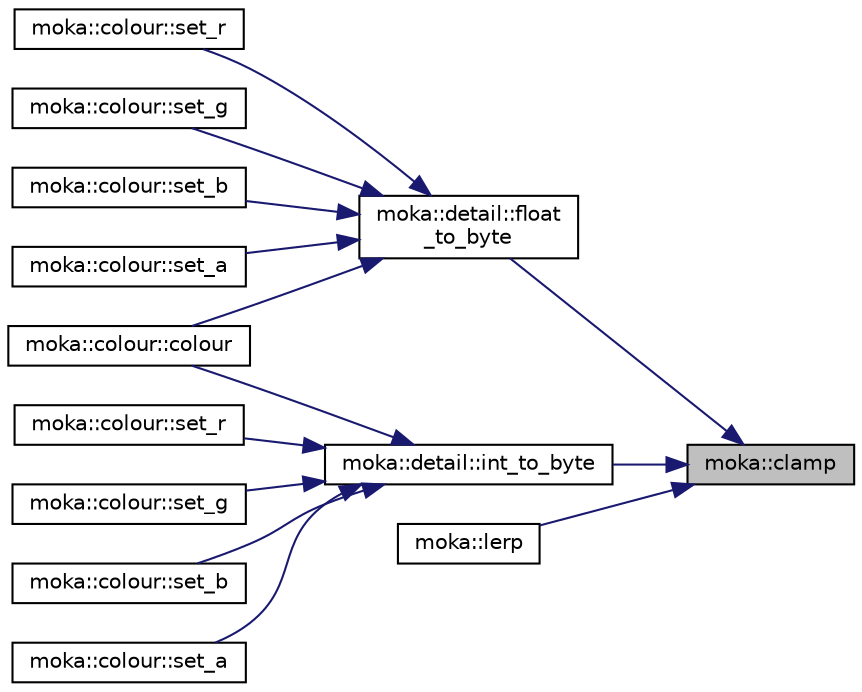 digraph "moka::clamp"
{
 // LATEX_PDF_SIZE
  edge [fontname="Helvetica",fontsize="10",labelfontname="Helvetica",labelfontsize="10"];
  node [fontname="Helvetica",fontsize="10",shape=record];
  rankdir="RL";
  Node1 [label="moka::clamp",height=0.2,width=0.4,color="black", fillcolor="grey75", style="filled", fontcolor="black",tooltip=" "];
  Node1 -> Node2 [dir="back",color="midnightblue",fontsize="10",style="solid",fontname="Helvetica"];
  Node2 [label="moka::detail::float\l_to_byte",height=0.2,width=0.4,color="black", fillcolor="white", style="filled",URL="$namespacemoka_1_1detail.html#ae7d7310f93779c41997daa340c988dd9",tooltip=" "];
  Node2 -> Node3 [dir="back",color="midnightblue",fontsize="10",style="solid",fontname="Helvetica"];
  Node3 [label="moka::colour::colour",height=0.2,width=0.4,color="black", fillcolor="white", style="filled",URL="$classmoka_1_1colour.html#ad01b6d1af210de8289c0add5a3d1be04",tooltip=" "];
  Node2 -> Node4 [dir="back",color="midnightblue",fontsize="10",style="solid",fontname="Helvetica"];
  Node4 [label="moka::colour::set_r",height=0.2,width=0.4,color="black", fillcolor="white", style="filled",URL="$classmoka_1_1colour.html#a5c03d583bf2b0d33e46b9c17defab90d",tooltip=" "];
  Node2 -> Node5 [dir="back",color="midnightblue",fontsize="10",style="solid",fontname="Helvetica"];
  Node5 [label="moka::colour::set_g",height=0.2,width=0.4,color="black", fillcolor="white", style="filled",URL="$classmoka_1_1colour.html#af0e845db8ecc3a17e371fb3f9523273f",tooltip=" "];
  Node2 -> Node6 [dir="back",color="midnightblue",fontsize="10",style="solid",fontname="Helvetica"];
  Node6 [label="moka::colour::set_b",height=0.2,width=0.4,color="black", fillcolor="white", style="filled",URL="$classmoka_1_1colour.html#a60b29bebff89e6507b5af40d8cc8ffb5",tooltip=" "];
  Node2 -> Node7 [dir="back",color="midnightblue",fontsize="10",style="solid",fontname="Helvetica"];
  Node7 [label="moka::colour::set_a",height=0.2,width=0.4,color="black", fillcolor="white", style="filled",URL="$classmoka_1_1colour.html#ac4ff9c1b4848a555ec4e6c6d471a2209",tooltip=" "];
  Node1 -> Node8 [dir="back",color="midnightblue",fontsize="10",style="solid",fontname="Helvetica"];
  Node8 [label="moka::detail::int_to_byte",height=0.2,width=0.4,color="black", fillcolor="white", style="filled",URL="$namespacemoka_1_1detail.html#a366b546068df519a1f4295fe4705d5a8",tooltip=" "];
  Node8 -> Node3 [dir="back",color="midnightblue",fontsize="10",style="solid",fontname="Helvetica"];
  Node8 -> Node9 [dir="back",color="midnightblue",fontsize="10",style="solid",fontname="Helvetica"];
  Node9 [label="moka::colour::set_r",height=0.2,width=0.4,color="black", fillcolor="white", style="filled",URL="$classmoka_1_1colour.html#acf6a295464965ba7da438056c3b93986",tooltip=" "];
  Node8 -> Node10 [dir="back",color="midnightblue",fontsize="10",style="solid",fontname="Helvetica"];
  Node10 [label="moka::colour::set_g",height=0.2,width=0.4,color="black", fillcolor="white", style="filled",URL="$classmoka_1_1colour.html#ad5e756d118fe5d7fddca8fba8d826b0a",tooltip=" "];
  Node8 -> Node11 [dir="back",color="midnightblue",fontsize="10",style="solid",fontname="Helvetica"];
  Node11 [label="moka::colour::set_b",height=0.2,width=0.4,color="black", fillcolor="white", style="filled",URL="$classmoka_1_1colour.html#a7cf8baff4073bf0ad69103cd663d6972",tooltip=" "];
  Node8 -> Node12 [dir="back",color="midnightblue",fontsize="10",style="solid",fontname="Helvetica"];
  Node12 [label="moka::colour::set_a",height=0.2,width=0.4,color="black", fillcolor="white", style="filled",URL="$classmoka_1_1colour.html#a700d904dd083ebbbc73b1aee6645d58c",tooltip=" "];
  Node1 -> Node13 [dir="back",color="midnightblue",fontsize="10",style="solid",fontname="Helvetica"];
  Node13 [label="moka::lerp",height=0.2,width=0.4,color="black", fillcolor="white", style="filled",URL="$namespacemoka.html#ad97379de09141d046fe34261117b09b9",tooltip=" "];
}
